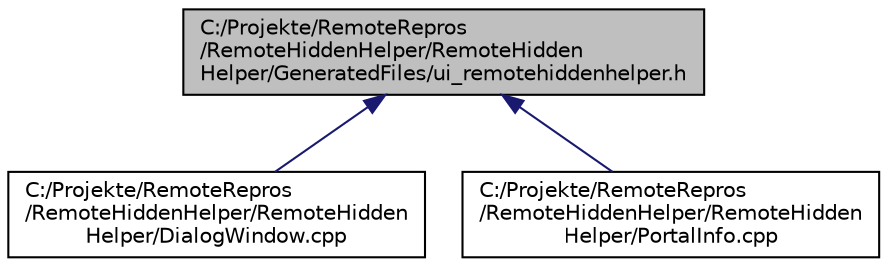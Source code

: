 digraph "C:/Projekte/RemoteRepros/RemoteHiddenHelper/RemoteHiddenHelper/GeneratedFiles/ui_remotehiddenhelper.h"
{
  edge [fontname="Helvetica",fontsize="10",labelfontname="Helvetica",labelfontsize="10"];
  node [fontname="Helvetica",fontsize="10",shape=record];
  Node21 [label="C:/Projekte/RemoteRepros\l/RemoteHiddenHelper/RemoteHidden\lHelper/GeneratedFiles/ui_remotehiddenhelper.h",height=0.2,width=0.4,color="black", fillcolor="grey75", style="filled", fontcolor="black"];
  Node21 -> Node22 [dir="back",color="midnightblue",fontsize="10",style="solid",fontname="Helvetica"];
  Node22 [label="C:/Projekte/RemoteRepros\l/RemoteHiddenHelper/RemoteHidden\lHelper/DialogWindow.cpp",height=0.2,width=0.4,color="black", fillcolor="white", style="filled",URL="$_dialog_window_8cpp.html"];
  Node21 -> Node23 [dir="back",color="midnightblue",fontsize="10",style="solid",fontname="Helvetica"];
  Node23 [label="C:/Projekte/RemoteRepros\l/RemoteHiddenHelper/RemoteHidden\lHelper/PortalInfo.cpp",height=0.2,width=0.4,color="black", fillcolor="white", style="filled",URL="$_portal_info_8cpp.html"];
}

